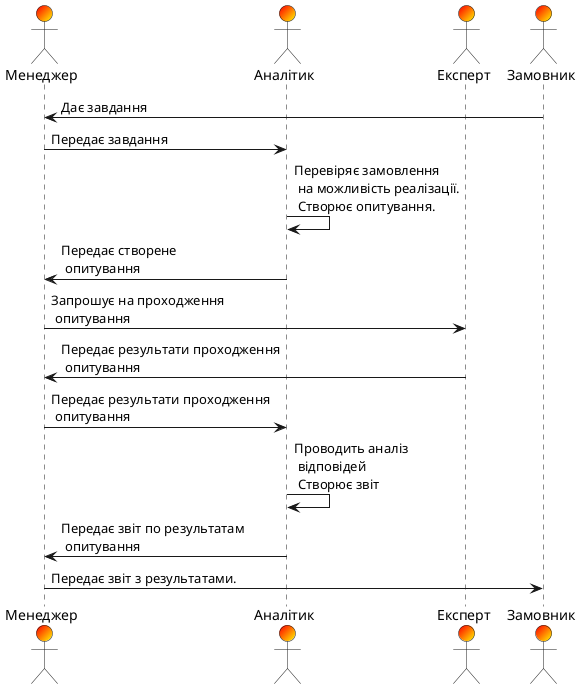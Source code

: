 @startuml

    actor "Менеджер" as Manager #Red/Yellow
    actor "Аналітик" as Analyst #Red/Yellow
    actor "Експерт" as Expert #Red/Yellow
    actor "Замовник" as Customer #Red/Yellow
    
    Customer -> Manager : Дає завдання 
    Manager -> Analyst : Передає завдання 
    Analyst -> Analyst :  Перевіряє замовлення\n на можливість реалізації.\n Cтворює опитування.
    Analyst -> Manager : Передає створене\n опитування
    Manager -> Expert : Запрошує на проходження\n опитування
    Expert -> Manager : Передає результати проходження\n опитування
    Manager -> Analyst : Передає результати проходження\n опитування
    Analyst -> Analyst : Проводить аналіз\n відповідей\n Створює звіт 
    Analyst -> Manager : Передає звіт по результатам\n опитування
    Manager -> Customer : Передає звіт з результатами.
    
@enduml

